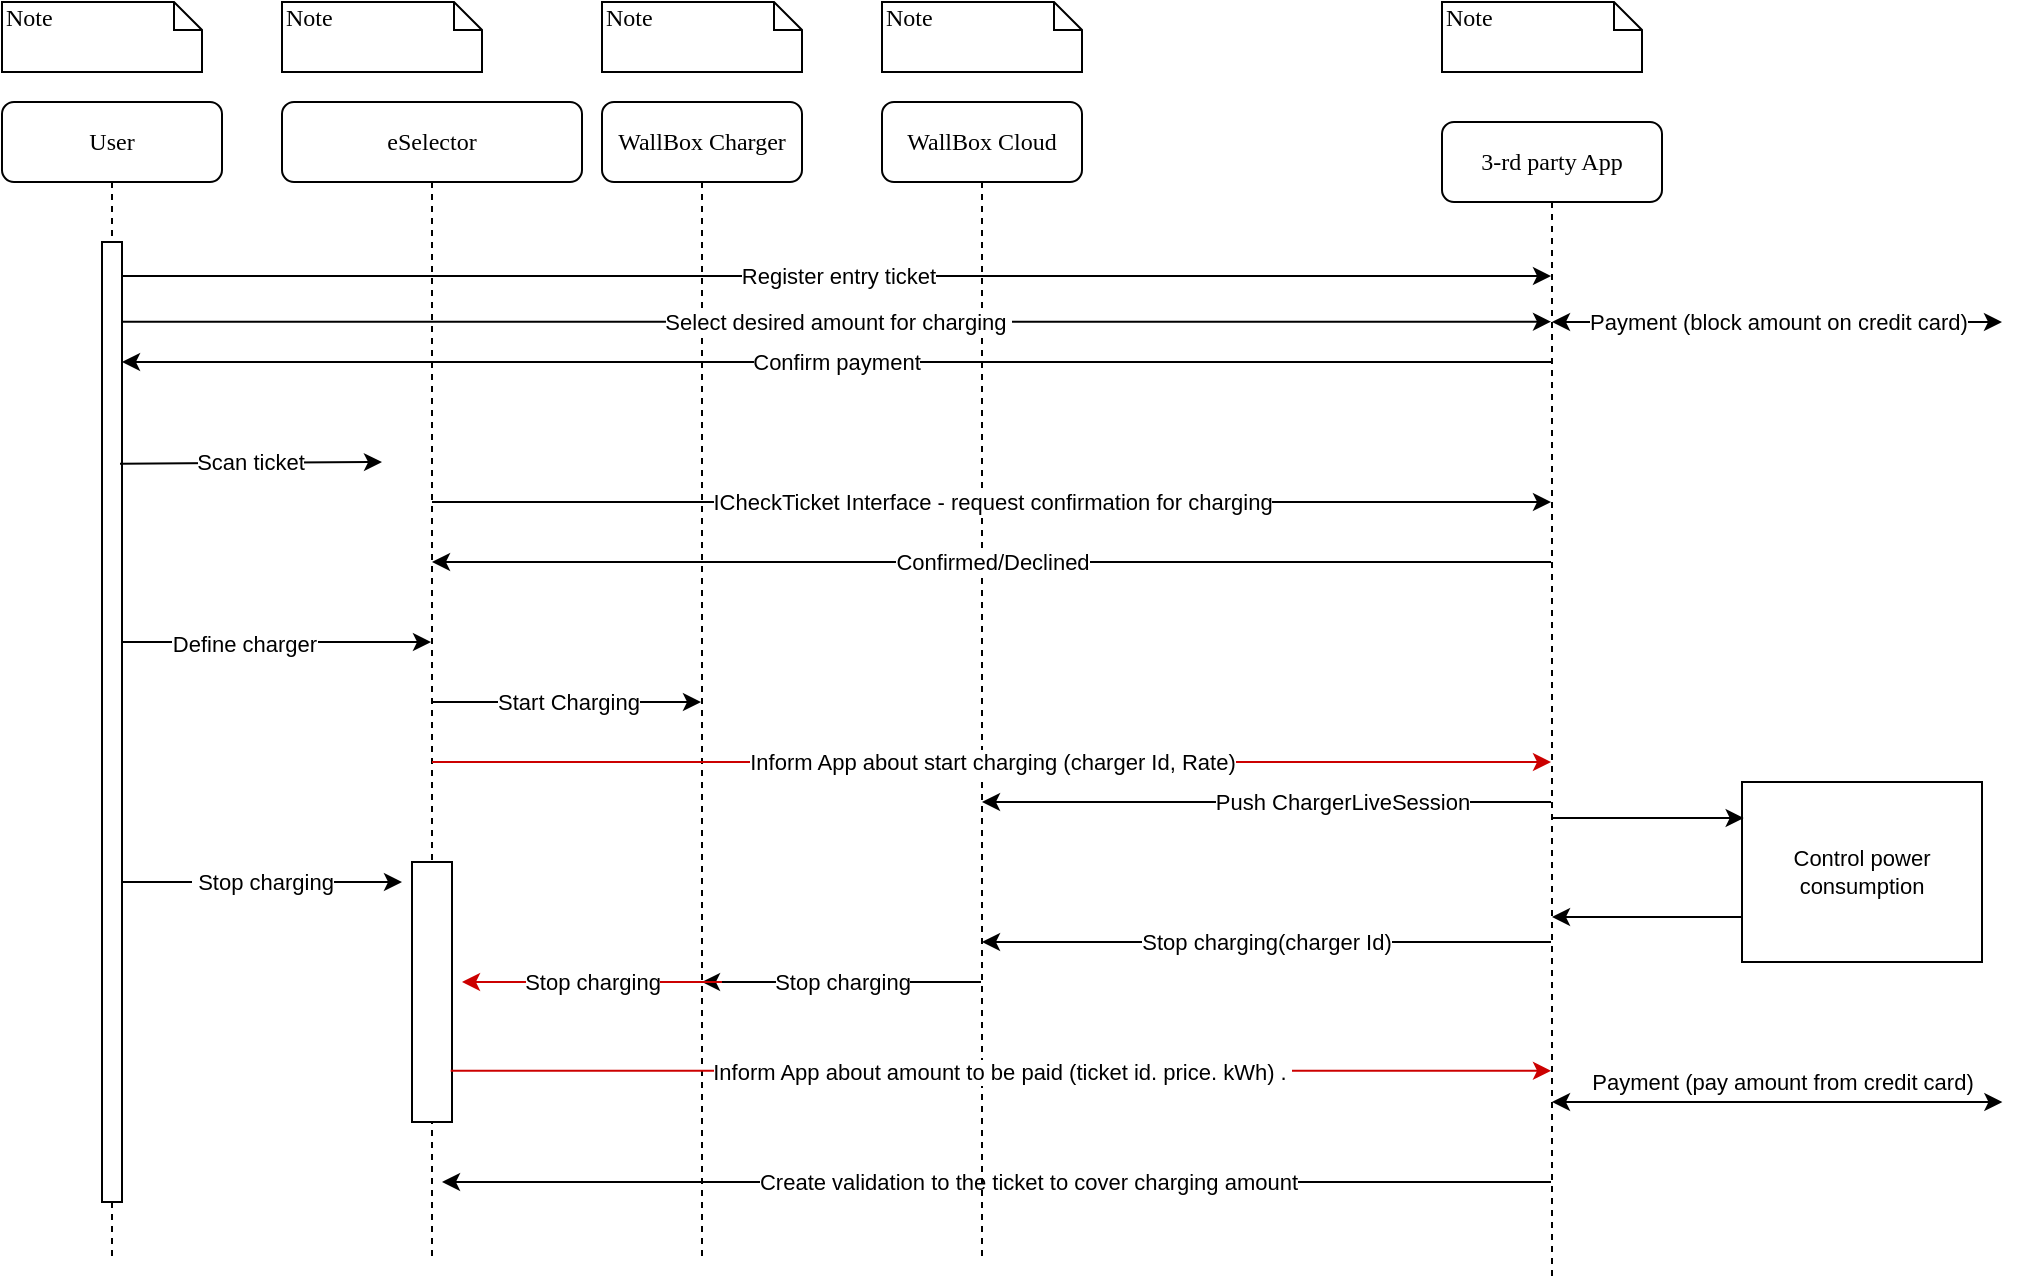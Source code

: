 <mxfile version="20.3.7" type="github">
  <diagram name="Page-1" id="13e1069c-82ec-6db2-03f1-153e76fe0fe0">
    <mxGraphModel dx="981" dy="526" grid="1" gridSize="10" guides="1" tooltips="1" connect="1" arrows="1" fold="1" page="1" pageScale="1" pageWidth="1100" pageHeight="850" background="none" math="0" shadow="0">
      <root>
        <mxCell id="0" />
        <mxCell id="1" parent="0" />
        <mxCell id="7baba1c4bc27f4b0-2" value="eSelector" style="shape=umlLifeline;perimeter=lifelinePerimeter;whiteSpace=wrap;html=1;container=1;collapsible=0;recursiveResize=0;outlineConnect=0;rounded=1;shadow=0;comic=0;labelBackgroundColor=none;strokeWidth=1;fontFamily=Verdana;fontSize=12;align=center;" parent="1" vertex="1">
          <mxGeometry x="240" y="80" width="150" height="580" as="geometry" />
        </mxCell>
        <mxCell id="XLO-g-2Kwip_OF-wNKaZ-26" value="" style="endArrow=classic;html=1;rounded=0;strokeColor=#000000;fontFamily=Helvetica;fontSize=11;fontColor=default;" edge="1" parent="7baba1c4bc27f4b0-2">
          <mxGeometry relative="1" as="geometry">
            <mxPoint x="-80" y="390" as="sourcePoint" />
            <mxPoint x="60" y="390" as="targetPoint" />
          </mxGeometry>
        </mxCell>
        <mxCell id="XLO-g-2Kwip_OF-wNKaZ-27" value="&amp;nbsp;Stop charging" style="edgeLabel;resizable=0;html=1;align=center;verticalAlign=middle;fontFamily=Helvetica;fontSize=11;fontColor=default;" connectable="0" vertex="1" parent="XLO-g-2Kwip_OF-wNKaZ-26">
          <mxGeometry relative="1" as="geometry" />
        </mxCell>
        <mxCell id="XLO-g-2Kwip_OF-wNKaZ-34" value="" style="rounded=0;whiteSpace=wrap;html=1;fontFamily=Helvetica;fontSize=11;fontColor=default;" vertex="1" parent="7baba1c4bc27f4b0-2">
          <mxGeometry x="65" y="380" width="20" height="130" as="geometry" />
        </mxCell>
        <mxCell id="7baba1c4bc27f4b0-3" value="WallBox Charger" style="shape=umlLifeline;perimeter=lifelinePerimeter;whiteSpace=wrap;html=1;container=1;collapsible=0;recursiveResize=0;outlineConnect=0;rounded=1;shadow=0;comic=0;labelBackgroundColor=none;strokeWidth=1;fontFamily=Verdana;fontSize=12;align=center;" parent="1" vertex="1">
          <mxGeometry x="400" y="80" width="100" height="580" as="geometry" />
        </mxCell>
        <mxCell id="XLO-g-2Kwip_OF-wNKaZ-40" value="Create validation to the ticket to cover charging amount" style="endArrow=classic;html=1;rounded=0;" edge="1" parent="7baba1c4bc27f4b0-3" source="7baba1c4bc27f4b0-6">
          <mxGeometry x="-0.055" width="50" height="50" relative="1" as="geometry">
            <mxPoint x="469.84" y="540.0" as="sourcePoint" />
            <mxPoint x="-80" y="540" as="targetPoint" />
            <Array as="points">
              <mxPoint x="165.34" y="540" />
            </Array>
            <mxPoint as="offset" />
          </mxGeometry>
        </mxCell>
        <mxCell id="7baba1c4bc27f4b0-4" value="WallBox Cloud" style="shape=umlLifeline;perimeter=lifelinePerimeter;whiteSpace=wrap;html=1;container=1;collapsible=0;recursiveResize=0;outlineConnect=0;rounded=1;shadow=0;comic=0;labelBackgroundColor=none;strokeWidth=1;fontFamily=Verdana;fontSize=12;align=center;" parent="1" vertex="1">
          <mxGeometry x="540" y="80" width="100" height="580" as="geometry" />
        </mxCell>
        <mxCell id="7baba1c4bc27f4b0-6" value="3-rd party App" style="shape=umlLifeline;perimeter=lifelinePerimeter;whiteSpace=wrap;html=1;container=1;collapsible=0;recursiveResize=0;outlineConnect=0;rounded=1;shadow=0;comic=0;labelBackgroundColor=none;strokeWidth=1;fontFamily=Verdana;fontSize=12;align=center;" parent="1" vertex="1">
          <mxGeometry x="820" y="90" width="110" height="580" as="geometry" />
        </mxCell>
        <mxCell id="7baba1c4bc27f4b0-8" value="User" style="shape=umlLifeline;perimeter=lifelinePerimeter;whiteSpace=wrap;html=1;container=1;collapsible=0;recursiveResize=0;outlineConnect=0;rounded=1;shadow=0;comic=0;labelBackgroundColor=none;strokeWidth=1;fontFamily=Verdana;fontSize=12;align=center;" parent="1" vertex="1">
          <mxGeometry x="100" y="80" width="110" height="580" as="geometry" />
        </mxCell>
        <mxCell id="XLO-g-2Kwip_OF-wNKaZ-3" value="" style="rounded=0;whiteSpace=wrap;html=1;" vertex="1" parent="7baba1c4bc27f4b0-8">
          <mxGeometry x="50" y="70" width="10" height="480" as="geometry" />
        </mxCell>
        <mxCell id="7baba1c4bc27f4b0-40" value="Note" style="shape=note;whiteSpace=wrap;html=1;size=14;verticalAlign=top;align=left;spacingTop=-6;rounded=0;shadow=0;comic=0;labelBackgroundColor=none;strokeWidth=1;fontFamily=Verdana;fontSize=12" parent="1" vertex="1">
          <mxGeometry x="100" y="30" width="100" height="35" as="geometry" />
        </mxCell>
        <mxCell id="7baba1c4bc27f4b0-41" value="Note" style="shape=note;whiteSpace=wrap;html=1;size=14;verticalAlign=top;align=left;spacingTop=-6;rounded=0;shadow=0;comic=0;labelBackgroundColor=none;strokeWidth=1;fontFamily=Verdana;fontSize=12" parent="1" vertex="1">
          <mxGeometry x="240" y="30" width="100" height="35" as="geometry" />
        </mxCell>
        <mxCell id="7baba1c4bc27f4b0-42" value="Note" style="shape=note;whiteSpace=wrap;html=1;size=14;verticalAlign=top;align=left;spacingTop=-6;rounded=0;shadow=0;comic=0;labelBackgroundColor=none;strokeWidth=1;fontFamily=Verdana;fontSize=12" parent="1" vertex="1">
          <mxGeometry x="400" y="30" width="100" height="35" as="geometry" />
        </mxCell>
        <mxCell id="7baba1c4bc27f4b0-43" value="Note" style="shape=note;whiteSpace=wrap;html=1;size=14;verticalAlign=top;align=left;spacingTop=-6;rounded=0;shadow=0;comic=0;labelBackgroundColor=none;strokeWidth=1;fontFamily=Verdana;fontSize=12" parent="1" vertex="1">
          <mxGeometry x="540" y="30" width="100" height="35" as="geometry" />
        </mxCell>
        <mxCell id="7baba1c4bc27f4b0-45" value="Note" style="shape=note;whiteSpace=wrap;html=1;size=14;verticalAlign=top;align=left;spacingTop=-6;rounded=0;shadow=0;comic=0;labelBackgroundColor=none;strokeWidth=1;fontFamily=Verdana;fontSize=12" parent="1" vertex="1">
          <mxGeometry x="820" y="30" width="100" height="35" as="geometry" />
        </mxCell>
        <mxCell id="XLO-g-2Kwip_OF-wNKaZ-1" value="Register entry ticket" style="endArrow=classic;html=1;rounded=0;" edge="1" parent="1" target="7baba1c4bc27f4b0-6">
          <mxGeometry width="50" height="50" relative="1" as="geometry">
            <mxPoint x="160" y="167" as="sourcePoint" />
            <mxPoint x="570" y="360" as="targetPoint" />
            <Array as="points">
              <mxPoint x="510" y="167" />
            </Array>
          </mxGeometry>
        </mxCell>
        <mxCell id="XLO-g-2Kwip_OF-wNKaZ-6" value="Select desired amount for charging&amp;nbsp;" style="endArrow=classic;html=1;rounded=0;exitX=1;exitY=0.083;exitDx=0;exitDy=0;exitPerimeter=0;" edge="1" parent="1" source="XLO-g-2Kwip_OF-wNKaZ-3" target="7baba1c4bc27f4b0-6">
          <mxGeometry width="50" height="50" relative="1" as="geometry">
            <mxPoint x="520" y="410" as="sourcePoint" />
            <mxPoint x="570" y="360" as="targetPoint" />
          </mxGeometry>
        </mxCell>
        <mxCell id="XLO-g-2Kwip_OF-wNKaZ-9" value="Payment (block amount on credit card)" style="endArrow=classic;startArrow=classic;html=1;rounded=0;" edge="1" parent="1" source="7baba1c4bc27f4b0-6">
          <mxGeometry width="50" height="50" relative="1" as="geometry">
            <mxPoint x="520" y="310" as="sourcePoint" />
            <mxPoint x="1100" y="190" as="targetPoint" />
          </mxGeometry>
        </mxCell>
        <mxCell id="XLO-g-2Kwip_OF-wNKaZ-10" value="Confirm payment" style="endArrow=classic;html=1;rounded=0;" edge="1" parent="1" source="7baba1c4bc27f4b0-6">
          <mxGeometry width="50" height="50" relative="1" as="geometry">
            <mxPoint x="520" y="310" as="sourcePoint" />
            <mxPoint x="160" y="210" as="targetPoint" />
          </mxGeometry>
        </mxCell>
        <mxCell id="XLO-g-2Kwip_OF-wNKaZ-11" value="Scan ticket" style="endArrow=classic;html=1;rounded=0;exitX=0.9;exitY=0.231;exitDx=0;exitDy=0;exitPerimeter=0;" edge="1" parent="1" source="XLO-g-2Kwip_OF-wNKaZ-3">
          <mxGeometry width="50" height="50" relative="1" as="geometry">
            <mxPoint x="170" y="260" as="sourcePoint" />
            <mxPoint x="290" y="260" as="targetPoint" />
          </mxGeometry>
        </mxCell>
        <mxCell id="XLO-g-2Kwip_OF-wNKaZ-12" value="ICheckTicket Interface - request confirmation for charging" style="endArrow=classic;html=1;rounded=0;" edge="1" parent="1" source="7baba1c4bc27f4b0-2" target="7baba1c4bc27f4b0-6">
          <mxGeometry width="50" height="50" relative="1" as="geometry">
            <mxPoint x="730" y="270" as="sourcePoint" />
            <mxPoint x="660" y="260" as="targetPoint" />
            <Array as="points">
              <mxPoint x="530" y="280" />
            </Array>
          </mxGeometry>
        </mxCell>
        <mxCell id="XLO-g-2Kwip_OF-wNKaZ-13" value="Confirmed/Declined" style="endArrow=classic;html=1;rounded=0;" edge="1" parent="1" source="7baba1c4bc27f4b0-6" target="7baba1c4bc27f4b0-2">
          <mxGeometry width="50" height="50" relative="1" as="geometry">
            <mxPoint x="610" y="450" as="sourcePoint" />
            <mxPoint x="660" y="400" as="targetPoint" />
            <Array as="points">
              <mxPoint x="570" y="310" />
            </Array>
          </mxGeometry>
        </mxCell>
        <mxCell id="XLO-g-2Kwip_OF-wNKaZ-14" value="" style="endArrow=classic;html=1;rounded=0;" edge="1" parent="1" target="7baba1c4bc27f4b0-2">
          <mxGeometry width="50" height="50" relative="1" as="geometry">
            <mxPoint x="160" y="350" as="sourcePoint" />
            <mxPoint x="290" y="330" as="targetPoint" />
            <Array as="points">
              <mxPoint x="220" y="350" />
              <mxPoint x="240" y="350" />
            </Array>
          </mxGeometry>
        </mxCell>
        <mxCell id="XLO-g-2Kwip_OF-wNKaZ-15" value="Define charger" style="edgeLabel;html=1;align=center;verticalAlign=middle;resizable=0;points=[];" vertex="1" connectable="0" parent="XLO-g-2Kwip_OF-wNKaZ-14">
          <mxGeometry x="-0.213" y="-1" relative="1" as="geometry">
            <mxPoint as="offset" />
          </mxGeometry>
        </mxCell>
        <mxCell id="XLO-g-2Kwip_OF-wNKaZ-16" value="Start Charging" style="endArrow=classic;html=1;rounded=0;" edge="1" parent="1" source="7baba1c4bc27f4b0-2" target="7baba1c4bc27f4b0-3">
          <mxGeometry x="0.004" width="50" height="50" relative="1" as="geometry">
            <mxPoint x="610" y="380" as="sourcePoint" />
            <mxPoint x="660" y="330" as="targetPoint" />
            <Array as="points">
              <mxPoint x="430" y="380" />
            </Array>
            <mxPoint as="offset" />
          </mxGeometry>
        </mxCell>
        <mxCell id="XLO-g-2Kwip_OF-wNKaZ-17" value="&lt;span style=&quot;text-align: start;&quot;&gt;&lt;font style=&quot;font-size: 11px;&quot;&gt;Push ChargerLiveSession&lt;/font&gt;&lt;/span&gt;" style="endArrow=classic;html=1;rounded=0;fontColor=default;" edge="1" parent="1" source="7baba1c4bc27f4b0-6" target="7baba1c4bc27f4b0-4">
          <mxGeometry x="-0.266" width="50" height="50" relative="1" as="geometry">
            <mxPoint x="610" y="380" as="sourcePoint" />
            <mxPoint x="660" y="330" as="targetPoint" />
            <Array as="points">
              <mxPoint x="850" y="430" />
              <mxPoint x="740" y="430" />
            </Array>
            <mxPoint as="offset" />
          </mxGeometry>
        </mxCell>
        <mxCell id="XLO-g-2Kwip_OF-wNKaZ-18" value="Control power consumption" style="rounded=0;whiteSpace=wrap;html=1;fontFamily=Helvetica;fontSize=11;fontColor=default;" vertex="1" parent="1">
          <mxGeometry x="970" y="420" width="120" height="90" as="geometry" />
        </mxCell>
        <mxCell id="XLO-g-2Kwip_OF-wNKaZ-19" value="" style="endArrow=classic;html=1;rounded=0;fontFamily=Helvetica;fontSize=11;fontColor=default;entryX=0.007;entryY=0.2;entryDx=0;entryDy=0;entryPerimeter=0;" edge="1" parent="1" source="7baba1c4bc27f4b0-6" target="XLO-g-2Kwip_OF-wNKaZ-18">
          <mxGeometry width="50" height="50" relative="1" as="geometry">
            <mxPoint x="610" y="370" as="sourcePoint" />
            <mxPoint x="660" y="320" as="targetPoint" />
          </mxGeometry>
        </mxCell>
        <mxCell id="XLO-g-2Kwip_OF-wNKaZ-20" value="" style="endArrow=classic;html=1;rounded=0;fontFamily=Helvetica;fontSize=11;fontColor=default;exitX=0;exitY=0.75;exitDx=0;exitDy=0;" edge="1" parent="1" source="XLO-g-2Kwip_OF-wNKaZ-18" target="7baba1c4bc27f4b0-6">
          <mxGeometry width="50" height="50" relative="1" as="geometry">
            <mxPoint x="610" y="370" as="sourcePoint" />
            <mxPoint x="660" y="320" as="targetPoint" />
          </mxGeometry>
        </mxCell>
        <mxCell id="XLO-g-2Kwip_OF-wNKaZ-21" value="Inform App about start charging (charger Id, Rate)" style="endArrow=classic;html=1;rounded=0;fontFamily=Helvetica;fontSize=11;fontColor=default;strokeColor=#CC0000;" edge="1" parent="1" source="7baba1c4bc27f4b0-2" target="7baba1c4bc27f4b0-6">
          <mxGeometry width="50" height="50" relative="1" as="geometry">
            <mxPoint x="370" y="400" as="sourcePoint" />
            <mxPoint x="660" y="390" as="targetPoint" />
            <Array as="points">
              <mxPoint x="660" y="410" />
            </Array>
          </mxGeometry>
        </mxCell>
        <mxCell id="XLO-g-2Kwip_OF-wNKaZ-23" value="Stop charging(charger Id)" style="endArrow=classic;html=1;rounded=0;fontFamily=Helvetica;fontSize=11;fontColor=default;" edge="1" parent="1" source="7baba1c4bc27f4b0-6" target="7baba1c4bc27f4b0-4">
          <mxGeometry width="50" height="50" relative="1" as="geometry">
            <mxPoint x="610" y="440" as="sourcePoint" />
            <mxPoint x="660" y="510" as="targetPoint" />
            <Array as="points">
              <mxPoint x="610" y="500" />
            </Array>
          </mxGeometry>
        </mxCell>
        <mxCell id="XLO-g-2Kwip_OF-wNKaZ-24" value="Stop charging" style="endArrow=classic;html=1;rounded=0;strokeColor=#000000;fontFamily=Helvetica;fontSize=11;fontColor=default;" edge="1" parent="1" source="7baba1c4bc27f4b0-4" target="7baba1c4bc27f4b0-3">
          <mxGeometry width="50" height="50" relative="1" as="geometry">
            <mxPoint x="520" y="510" as="sourcePoint" />
            <mxPoint x="570" y="460" as="targetPoint" />
            <Array as="points">
              <mxPoint x="560" y="520" />
            </Array>
          </mxGeometry>
        </mxCell>
        <mxCell id="XLO-g-2Kwip_OF-wNKaZ-35" value="Stop charging" style="endArrow=classic;html=1;rounded=0;strokeColor=#CC0000;fontFamily=Helvetica;fontSize=11;fontColor=default;" edge="1" parent="1">
          <mxGeometry relative="1" as="geometry">
            <mxPoint x="460" y="520" as="sourcePoint" />
            <mxPoint x="330" y="520" as="targetPoint" />
            <Array as="points">
              <mxPoint x="400" y="520" />
            </Array>
          </mxGeometry>
        </mxCell>
        <mxCell id="XLO-g-2Kwip_OF-wNKaZ-37" value="" style="endArrow=classic;html=1;rounded=0;strokeColor=#CC0000;fontFamily=Helvetica;fontSize=11;fontColor=default;exitX=0.967;exitY=0.803;exitDx=0;exitDy=0;exitPerimeter=0;" edge="1" parent="1" source="XLO-g-2Kwip_OF-wNKaZ-34" target="7baba1c4bc27f4b0-6">
          <mxGeometry relative="1" as="geometry">
            <mxPoint x="580" y="480" as="sourcePoint" />
            <mxPoint x="680" y="480" as="targetPoint" />
          </mxGeometry>
        </mxCell>
        <mxCell id="XLO-g-2Kwip_OF-wNKaZ-38" value="Inform App about amount to be paid (ticket id. price. kWh) .&amp;nbsp;" style="edgeLabel;resizable=0;html=1;align=center;verticalAlign=middle;fontFamily=Helvetica;fontSize=11;fontColor=default;" connectable="0" vertex="1" parent="XLO-g-2Kwip_OF-wNKaZ-37">
          <mxGeometry relative="1" as="geometry" />
        </mxCell>
        <mxCell id="XLO-g-2Kwip_OF-wNKaZ-39" value="Payment (pay amount from credit card)" style="endArrow=classic;startArrow=classic;html=1;rounded=0;" edge="1" parent="1">
          <mxGeometry x="0.021" y="10" width="50" height="50" relative="1" as="geometry">
            <mxPoint x="875.0" y="580" as="sourcePoint" />
            <mxPoint x="1100.19" y="580" as="targetPoint" />
            <mxPoint as="offset" />
          </mxGeometry>
        </mxCell>
      </root>
    </mxGraphModel>
  </diagram>
</mxfile>
